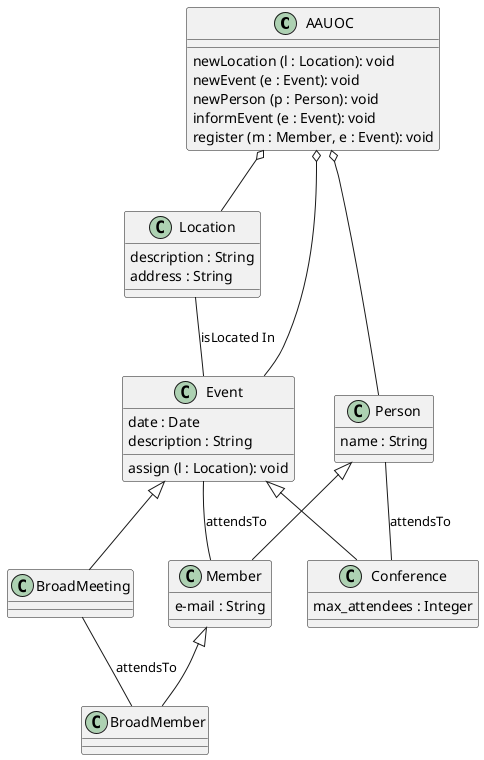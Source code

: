 @startuml

class AAUOC{
    newLocation (l : Location): void
    newEvent (e : Event): void
    newPerson (p : Person): void
    informEvent (e : Event): void
    register (m : Member, e : Event): void
}

class Location{
    description : String
    address : String
}

class Event{
    date : Date
    description : String
    assign (l : Location): void
}

class Conference{
    max_attendees : Integer
}

class BroadMeeting{

}

class Person{
    name : String
}

class Member{
    e-mail : String
}

class BroadMember{

}

AAUOC o-- Event
AAUOC o-- Location
AAUOC o-- Person
Location -- Event : isLocated In
Event -- Member : attendsTo
Person -- Conference : attendsTo
BroadMeeting -- BroadMember : attendsTo
Event <|-- Conference
Event <|-- BroadMeeting
Person <|-- Member
Member <|-- BroadMember

@enduml